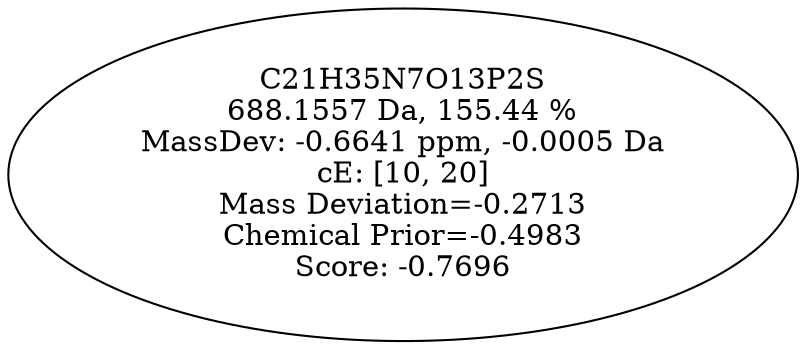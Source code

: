 strict digraph {
v1 [label="C21H35N7O13P2S\n688.1557 Da, 155.44 %\nMassDev: -0.6641 ppm, -0.0005 Da\ncE: [10, 20]\nMass Deviation=-0.2713\nChemical Prior=-0.4983\nScore: -0.7696"];
}